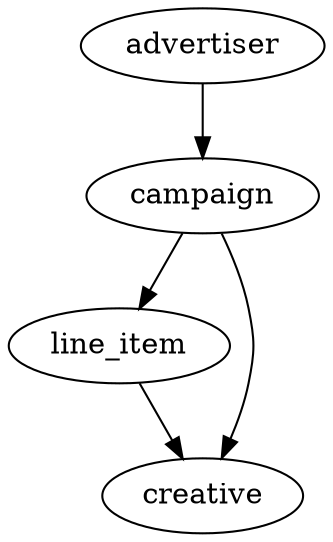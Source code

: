 digraph Name {
  advertiser -> campaign;
  campaign -> line_item;
  campaign -> creative;
  line_item -> creative;
}

